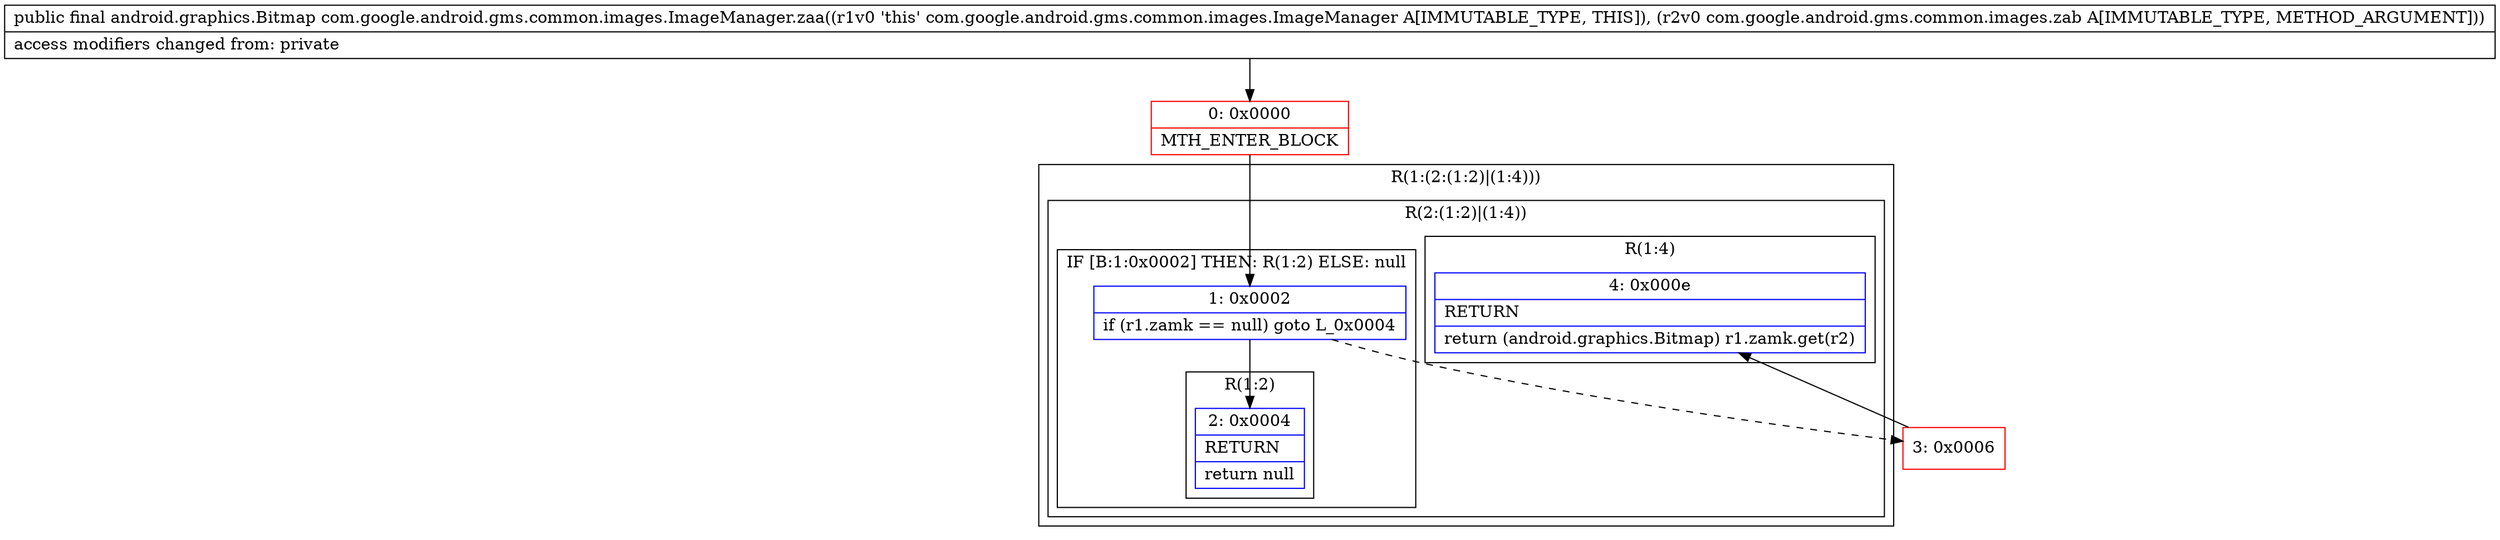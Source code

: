 digraph "CFG forcom.google.android.gms.common.images.ImageManager.zaa(Lcom\/google\/android\/gms\/common\/images\/zab;)Landroid\/graphics\/Bitmap;" {
subgraph cluster_Region_627591985 {
label = "R(1:(2:(1:2)|(1:4)))";
node [shape=record,color=blue];
subgraph cluster_Region_1949741456 {
label = "R(2:(1:2)|(1:4))";
node [shape=record,color=blue];
subgraph cluster_IfRegion_2143779243 {
label = "IF [B:1:0x0002] THEN: R(1:2) ELSE: null";
node [shape=record,color=blue];
Node_1 [shape=record,label="{1\:\ 0x0002|if (r1.zamk == null) goto L_0x0004\l}"];
subgraph cluster_Region_1240478008 {
label = "R(1:2)";
node [shape=record,color=blue];
Node_2 [shape=record,label="{2\:\ 0x0004|RETURN\l|return null\l}"];
}
}
subgraph cluster_Region_782686964 {
label = "R(1:4)";
node [shape=record,color=blue];
Node_4 [shape=record,label="{4\:\ 0x000e|RETURN\l|return (android.graphics.Bitmap) r1.zamk.get(r2)\l}"];
}
}
}
Node_0 [shape=record,color=red,label="{0\:\ 0x0000|MTH_ENTER_BLOCK\l}"];
Node_3 [shape=record,color=red,label="{3\:\ 0x0006}"];
MethodNode[shape=record,label="{public final android.graphics.Bitmap com.google.android.gms.common.images.ImageManager.zaa((r1v0 'this' com.google.android.gms.common.images.ImageManager A[IMMUTABLE_TYPE, THIS]), (r2v0 com.google.android.gms.common.images.zab A[IMMUTABLE_TYPE, METHOD_ARGUMENT]))  | access modifiers changed from: private\l}"];
MethodNode -> Node_0;
Node_1 -> Node_2;
Node_1 -> Node_3[style=dashed];
Node_0 -> Node_1;
Node_3 -> Node_4;
}

